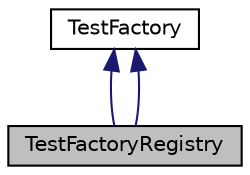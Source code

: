 digraph "TestFactoryRegistry"
{
  edge [fontname="Helvetica",fontsize="10",labelfontname="Helvetica",labelfontsize="10"];
  node [fontname="Helvetica",fontsize="10",shape=record];
  Node1 [label="TestFactoryRegistry",height=0.2,width=0.4,color="black", fillcolor="grey75", style="filled", fontcolor="black"];
  Node2 -> Node1 [dir="back",color="midnightblue",fontsize="10",style="solid"];
  Node2 [label="TestFactory",height=0.2,width=0.4,color="black", fillcolor="white", style="filled",URL="$class_test_factory.html",tooltip="Abstract Test factory. "];
  Node2 -> Node1 [dir="back",color="midnightblue",fontsize="10",style="solid"];
}
